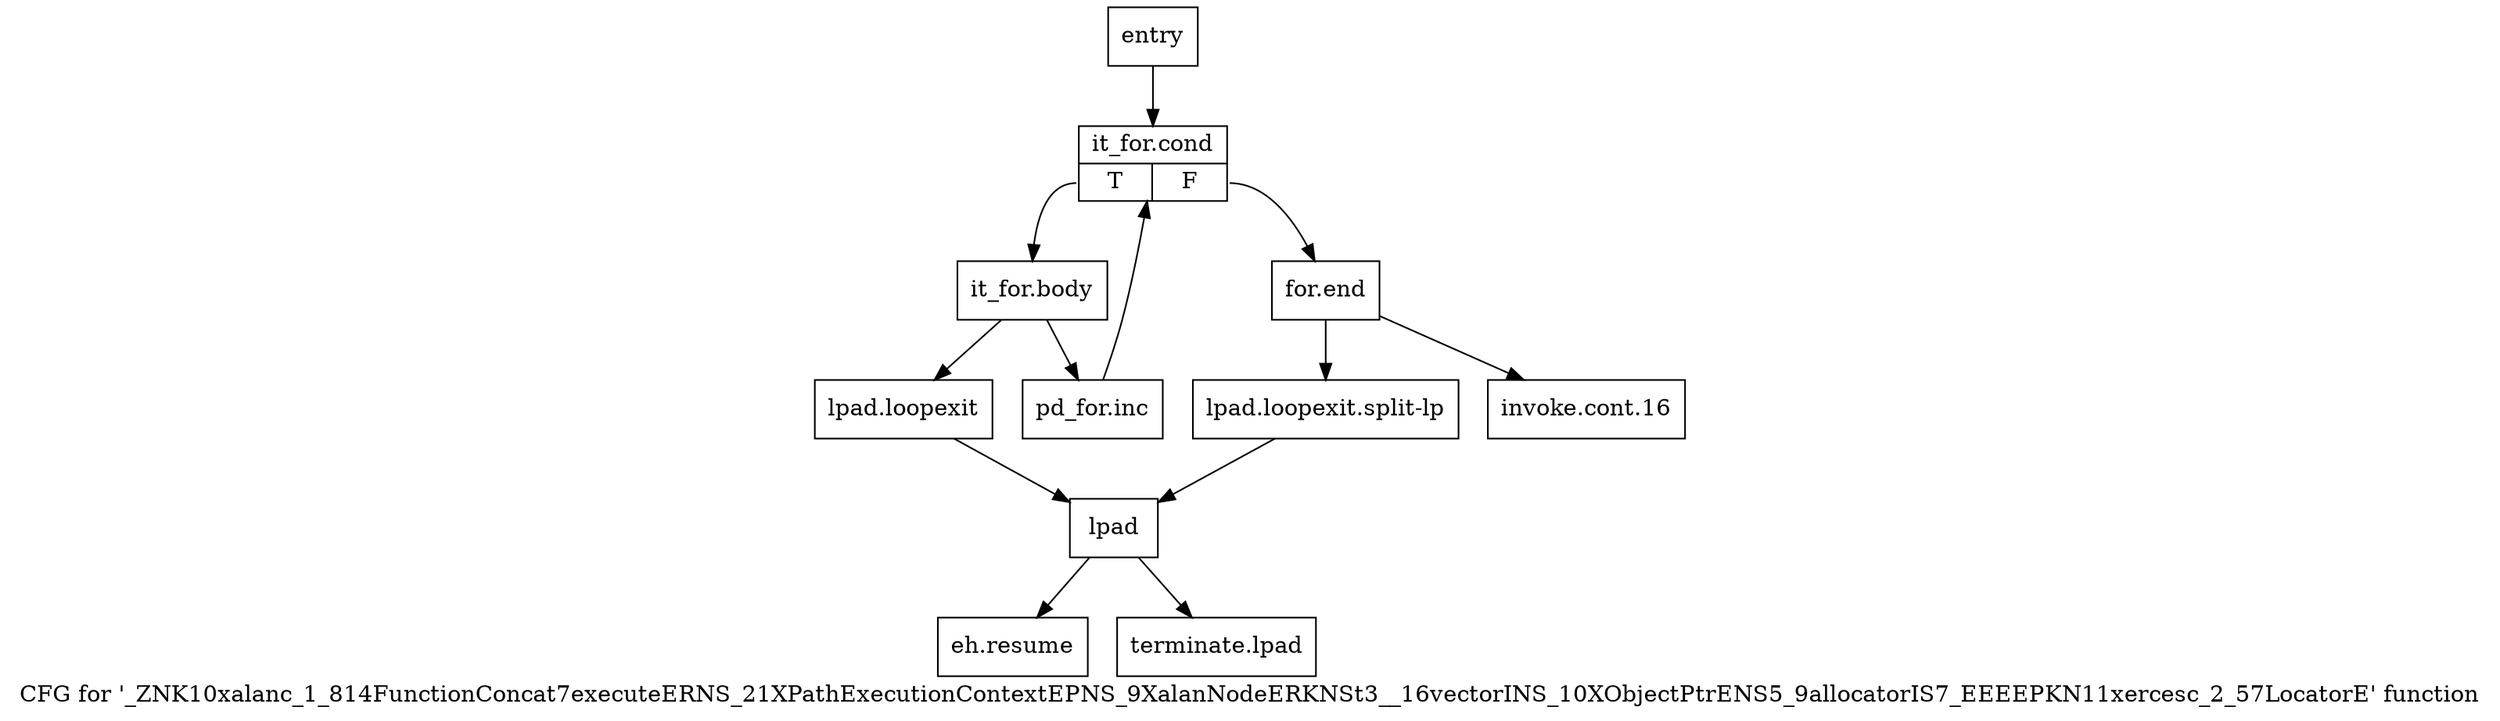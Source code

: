 digraph "CFG for '_ZNK10xalanc_1_814FunctionConcat7executeERNS_21XPathExecutionContextEPNS_9XalanNodeERKNSt3__16vectorINS_10XObjectPtrENS5_9allocatorIS7_EEEEPKN11xercesc_2_57LocatorE' function" {
	label="CFG for '_ZNK10xalanc_1_814FunctionConcat7executeERNS_21XPathExecutionContextEPNS_9XalanNodeERKNSt3__16vectorINS_10XObjectPtrENS5_9allocatorIS7_EEEEPKN11xercesc_2_57LocatorE' function";

	Node0x6219f30 [shape=record,label="{entry}"];
	Node0x6219f30 -> Node0x6219f80;
	Node0x6219f80 [shape=record,label="{it_for.cond|{<s0>T|<s1>F}}"];
	Node0x6219f80:s0 -> Node0x6219fd0;
	Node0x6219f80:s1 -> Node0x621a160;
	Node0x6219fd0 [shape=record,label="{it_for.body}"];
	Node0x6219fd0 -> Node0x621a020;
	Node0x6219fd0 -> Node0x621a070;
	Node0x621a020 [shape=record,label="{pd_for.inc}"];
	Node0x621a020 -> Node0x6219f80;
	Node0x621a070 [shape=record,label="{lpad.loopexit}"];
	Node0x621a070 -> Node0x621a110;
	Node0x621a0c0 [shape=record,label="{lpad.loopexit.split-lp}"];
	Node0x621a0c0 -> Node0x621a110;
	Node0x621a110 [shape=record,label="{lpad}"];
	Node0x621a110 -> Node0x621a200;
	Node0x621a110 -> Node0x621a250;
	Node0x621a160 [shape=record,label="{for.end}"];
	Node0x621a160 -> Node0x621a1b0;
	Node0x621a160 -> Node0x621a0c0;
	Node0x621a1b0 [shape=record,label="{invoke.cont.16}"];
	Node0x621a200 [shape=record,label="{eh.resume}"];
	Node0x621a250 [shape=record,label="{terminate.lpad}"];
}
